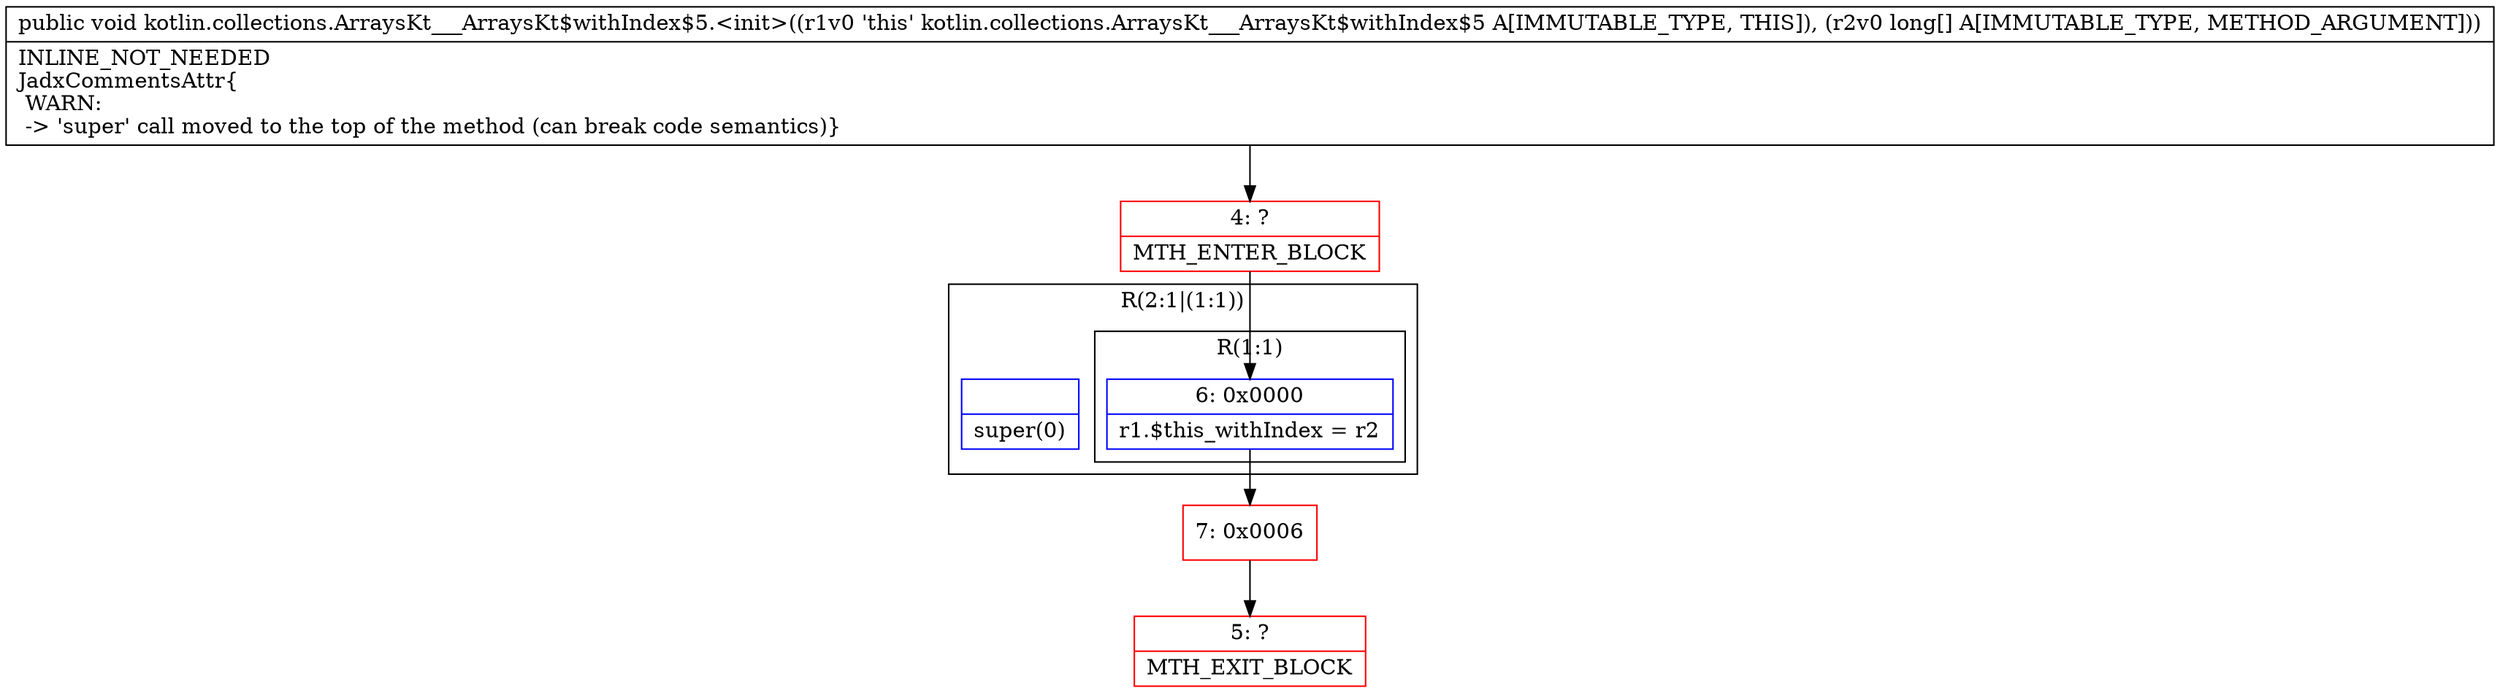 digraph "CFG forkotlin.collections.ArraysKt___ArraysKt$withIndex$5.\<init\>([J)V" {
subgraph cluster_Region_200290836 {
label = "R(2:1|(1:1))";
node [shape=record,color=blue];
Node_InsnContainer_738453449 [shape=record,label="{|super(0)\l}"];
subgraph cluster_Region_809154981 {
label = "R(1:1)";
node [shape=record,color=blue];
Node_6 [shape=record,label="{6\:\ 0x0000|r1.$this_withIndex = r2\l}"];
}
}
Node_4 [shape=record,color=red,label="{4\:\ ?|MTH_ENTER_BLOCK\l}"];
Node_7 [shape=record,color=red,label="{7\:\ 0x0006}"];
Node_5 [shape=record,color=red,label="{5\:\ ?|MTH_EXIT_BLOCK\l}"];
MethodNode[shape=record,label="{public void kotlin.collections.ArraysKt___ArraysKt$withIndex$5.\<init\>((r1v0 'this' kotlin.collections.ArraysKt___ArraysKt$withIndex$5 A[IMMUTABLE_TYPE, THIS]), (r2v0 long[] A[IMMUTABLE_TYPE, METHOD_ARGUMENT]))  | INLINE_NOT_NEEDED\lJadxCommentsAttr\{\l WARN: \l \-\> 'super' call moved to the top of the method (can break code semantics)\}\l}"];
MethodNode -> Node_4;Node_6 -> Node_7;
Node_4 -> Node_6;
Node_7 -> Node_5;
}


